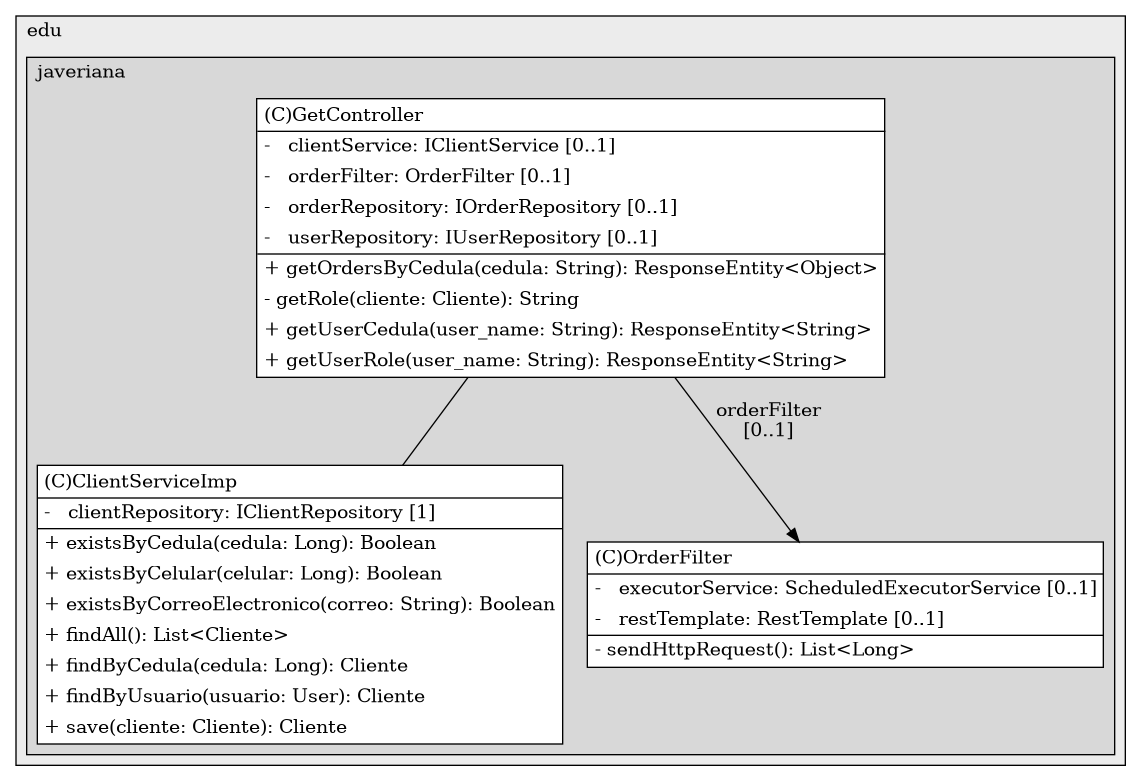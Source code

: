 @startuml

/' diagram meta data start
config=StructureConfiguration;
{
  "projectClassification": {
    "searchMode": "OpenProject", // OpenProject, AllProjects
    "includedProjects": "",
    "pathEndKeywords": "*.impl",
    "isClientPath": "",
    "isClientName": "",
    "isTestPath": "",
    "isTestName": "",
    "isMappingPath": "",
    "isMappingName": "",
    "isDataAccessPath": "",
    "isDataAccessName": "",
    "isDataStructurePath": "",
    "isDataStructureName": "",
    "isInterfaceStructuresPath": "",
    "isInterfaceStructuresName": "",
    "isEntryPointPath": "",
    "isEntryPointName": "",
    "treatFinalFieldsAsMandatory": false
  },
  "graphRestriction": {
    "classPackageExcludeFilter": "",
    "classPackageIncludeFilter": "",
    "classNameExcludeFilter": "",
    "classNameIncludeFilter": "",
    "methodNameExcludeFilter": "",
    "methodNameIncludeFilter": "",
    "removeByInheritance": "", // inheritance/annotation based filtering is done in a second step
    "removeByAnnotation": "",
    "removeByClassPackage": "", // cleanup the graph after inheritance/annotation based filtering is done
    "removeByClassName": "",
    "cutMappings": false,
    "cutEnum": true,
    "cutTests": true,
    "cutClient": true,
    "cutDataAccess": false,
    "cutInterfaceStructures": false,
    "cutDataStructures": false,
    "cutGetterAndSetter": true,
    "cutConstructors": true
  },
  "graphTraversal": {
    "forwardDepth": 3,
    "backwardDepth": 3,
    "classPackageExcludeFilter": "",
    "classPackageIncludeFilter": "",
    "classNameExcludeFilter": "",
    "classNameIncludeFilter": "",
    "methodNameExcludeFilter": "",
    "methodNameIncludeFilter": "",
    "hideMappings": false,
    "hideDataStructures": false,
    "hidePrivateMethods": true,
    "hideInterfaceCalls": true, // indirection: implementation -> interface (is hidden) -> implementation
    "onlyShowApplicationEntryPoints": false, // root node is included
    "useMethodCallsForStructureDiagram": "ForwardOnly" // ForwardOnly, BothDirections, No
  },
  "details": {
    "aggregation": "GroupByClass", // ByClass, GroupByClass, None
    "showClassGenericTypes": true,
    "showMethods": true,
    "showMethodParameterNames": true,
    "showMethodParameterTypes": true,
    "showMethodReturnType": true,
    "showPackageLevels": 2,
    "showDetailedClassStructure": true
  },
  "rootClass": "co.edu.javeriana.ctai.tgsecurity.controller.web.users.GetController",
  "extensionCallbackMethod": "" // qualified.class.name#methodName - signature: public static String method(String)
}
diagram meta data end '/



digraph g {
    rankdir="TB"
    splines=polyline
    

'nodes 
subgraph cluster_100278 { 
   	label=edu
	labeljust=l
	fillcolor="#ececec"
	style=filled
   
   subgraph cluster_496592481 { 
   	label=javeriana
	labeljust=l
	fillcolor="#d8d8d8"
	style=filled
   
   ClientServiceImp2047046643[
	label=<<TABLE BORDER="1" CELLBORDER="0" CELLPADDING="4" CELLSPACING="0">
<TR><TD ALIGN="LEFT" >(C)ClientServiceImp</TD></TR>
<HR/>
<TR><TD ALIGN="LEFT" >-   clientRepository: IClientRepository [1]</TD></TR>
<HR/>
<TR><TD ALIGN="LEFT" >+ existsByCedula(cedula: Long): Boolean</TD></TR>
<TR><TD ALIGN="LEFT" >+ existsByCelular(celular: Long): Boolean</TD></TR>
<TR><TD ALIGN="LEFT" >+ existsByCorreoElectronico(correo: String): Boolean</TD></TR>
<TR><TD ALIGN="LEFT" >+ findAll(): List&lt;Cliente&gt;</TD></TR>
<TR><TD ALIGN="LEFT" >+ findByCedula(cedula: Long): Cliente</TD></TR>
<TR><TD ALIGN="LEFT" >+ findByUsuario(usuario: User): Cliente</TD></TR>
<TR><TD ALIGN="LEFT" >+ save(cliente: Cliente): Cliente</TD></TR>
</TABLE>>
	style=filled
	margin=0
	shape=plaintext
	fillcolor="#FFFFFF"
];

GetController1649190291[
	label=<<TABLE BORDER="1" CELLBORDER="0" CELLPADDING="4" CELLSPACING="0">
<TR><TD ALIGN="LEFT" >(C)GetController</TD></TR>
<HR/>
<TR><TD ALIGN="LEFT" >-   clientService: IClientService [0..1]</TD></TR>
<TR><TD ALIGN="LEFT" >-   orderFilter: OrderFilter [0..1]</TD></TR>
<TR><TD ALIGN="LEFT" >-   orderRepository: IOrderRepository [0..1]</TD></TR>
<TR><TD ALIGN="LEFT" >-   userRepository: IUserRepository [0..1]</TD></TR>
<HR/>
<TR><TD ALIGN="LEFT" >+ getOrdersByCedula(cedula: String): ResponseEntity&lt;Object&gt;</TD></TR>
<TR><TD ALIGN="LEFT" >- getRole(cliente: Cliente): String</TD></TR>
<TR><TD ALIGN="LEFT" >+ getUserCedula(user_name: String): ResponseEntity&lt;String&gt;</TD></TR>
<TR><TD ALIGN="LEFT" >+ getUserRole(user_name: String): ResponseEntity&lt;String&gt;</TD></TR>
</TABLE>>
	style=filled
	margin=0
	shape=plaintext
	fillcolor="#FFFFFF"
];

OrderFilter1641283288[
	label=<<TABLE BORDER="1" CELLBORDER="0" CELLPADDING="4" CELLSPACING="0">
<TR><TD ALIGN="LEFT" >(C)OrderFilter</TD></TR>
<HR/>
<TR><TD ALIGN="LEFT" >-   executorService: ScheduledExecutorService [0..1]</TD></TR>
<TR><TD ALIGN="LEFT" >-   restTemplate: RestTemplate [0..1]</TD></TR>
<HR/>
<TR><TD ALIGN="LEFT" >- sendHttpRequest(): List&lt;Long&gt;</TD></TR>
</TABLE>>
	style=filled
	margin=0
	shape=plaintext
	fillcolor="#FFFFFF"
];
} 
} 

'edges    
GetController1649190291 -> ClientServiceImp2047046643[arrowhead=none];
GetController1649190291 -> OrderFilter1641283288[label="orderFilter
[0..1]"];
    
}
@enduml